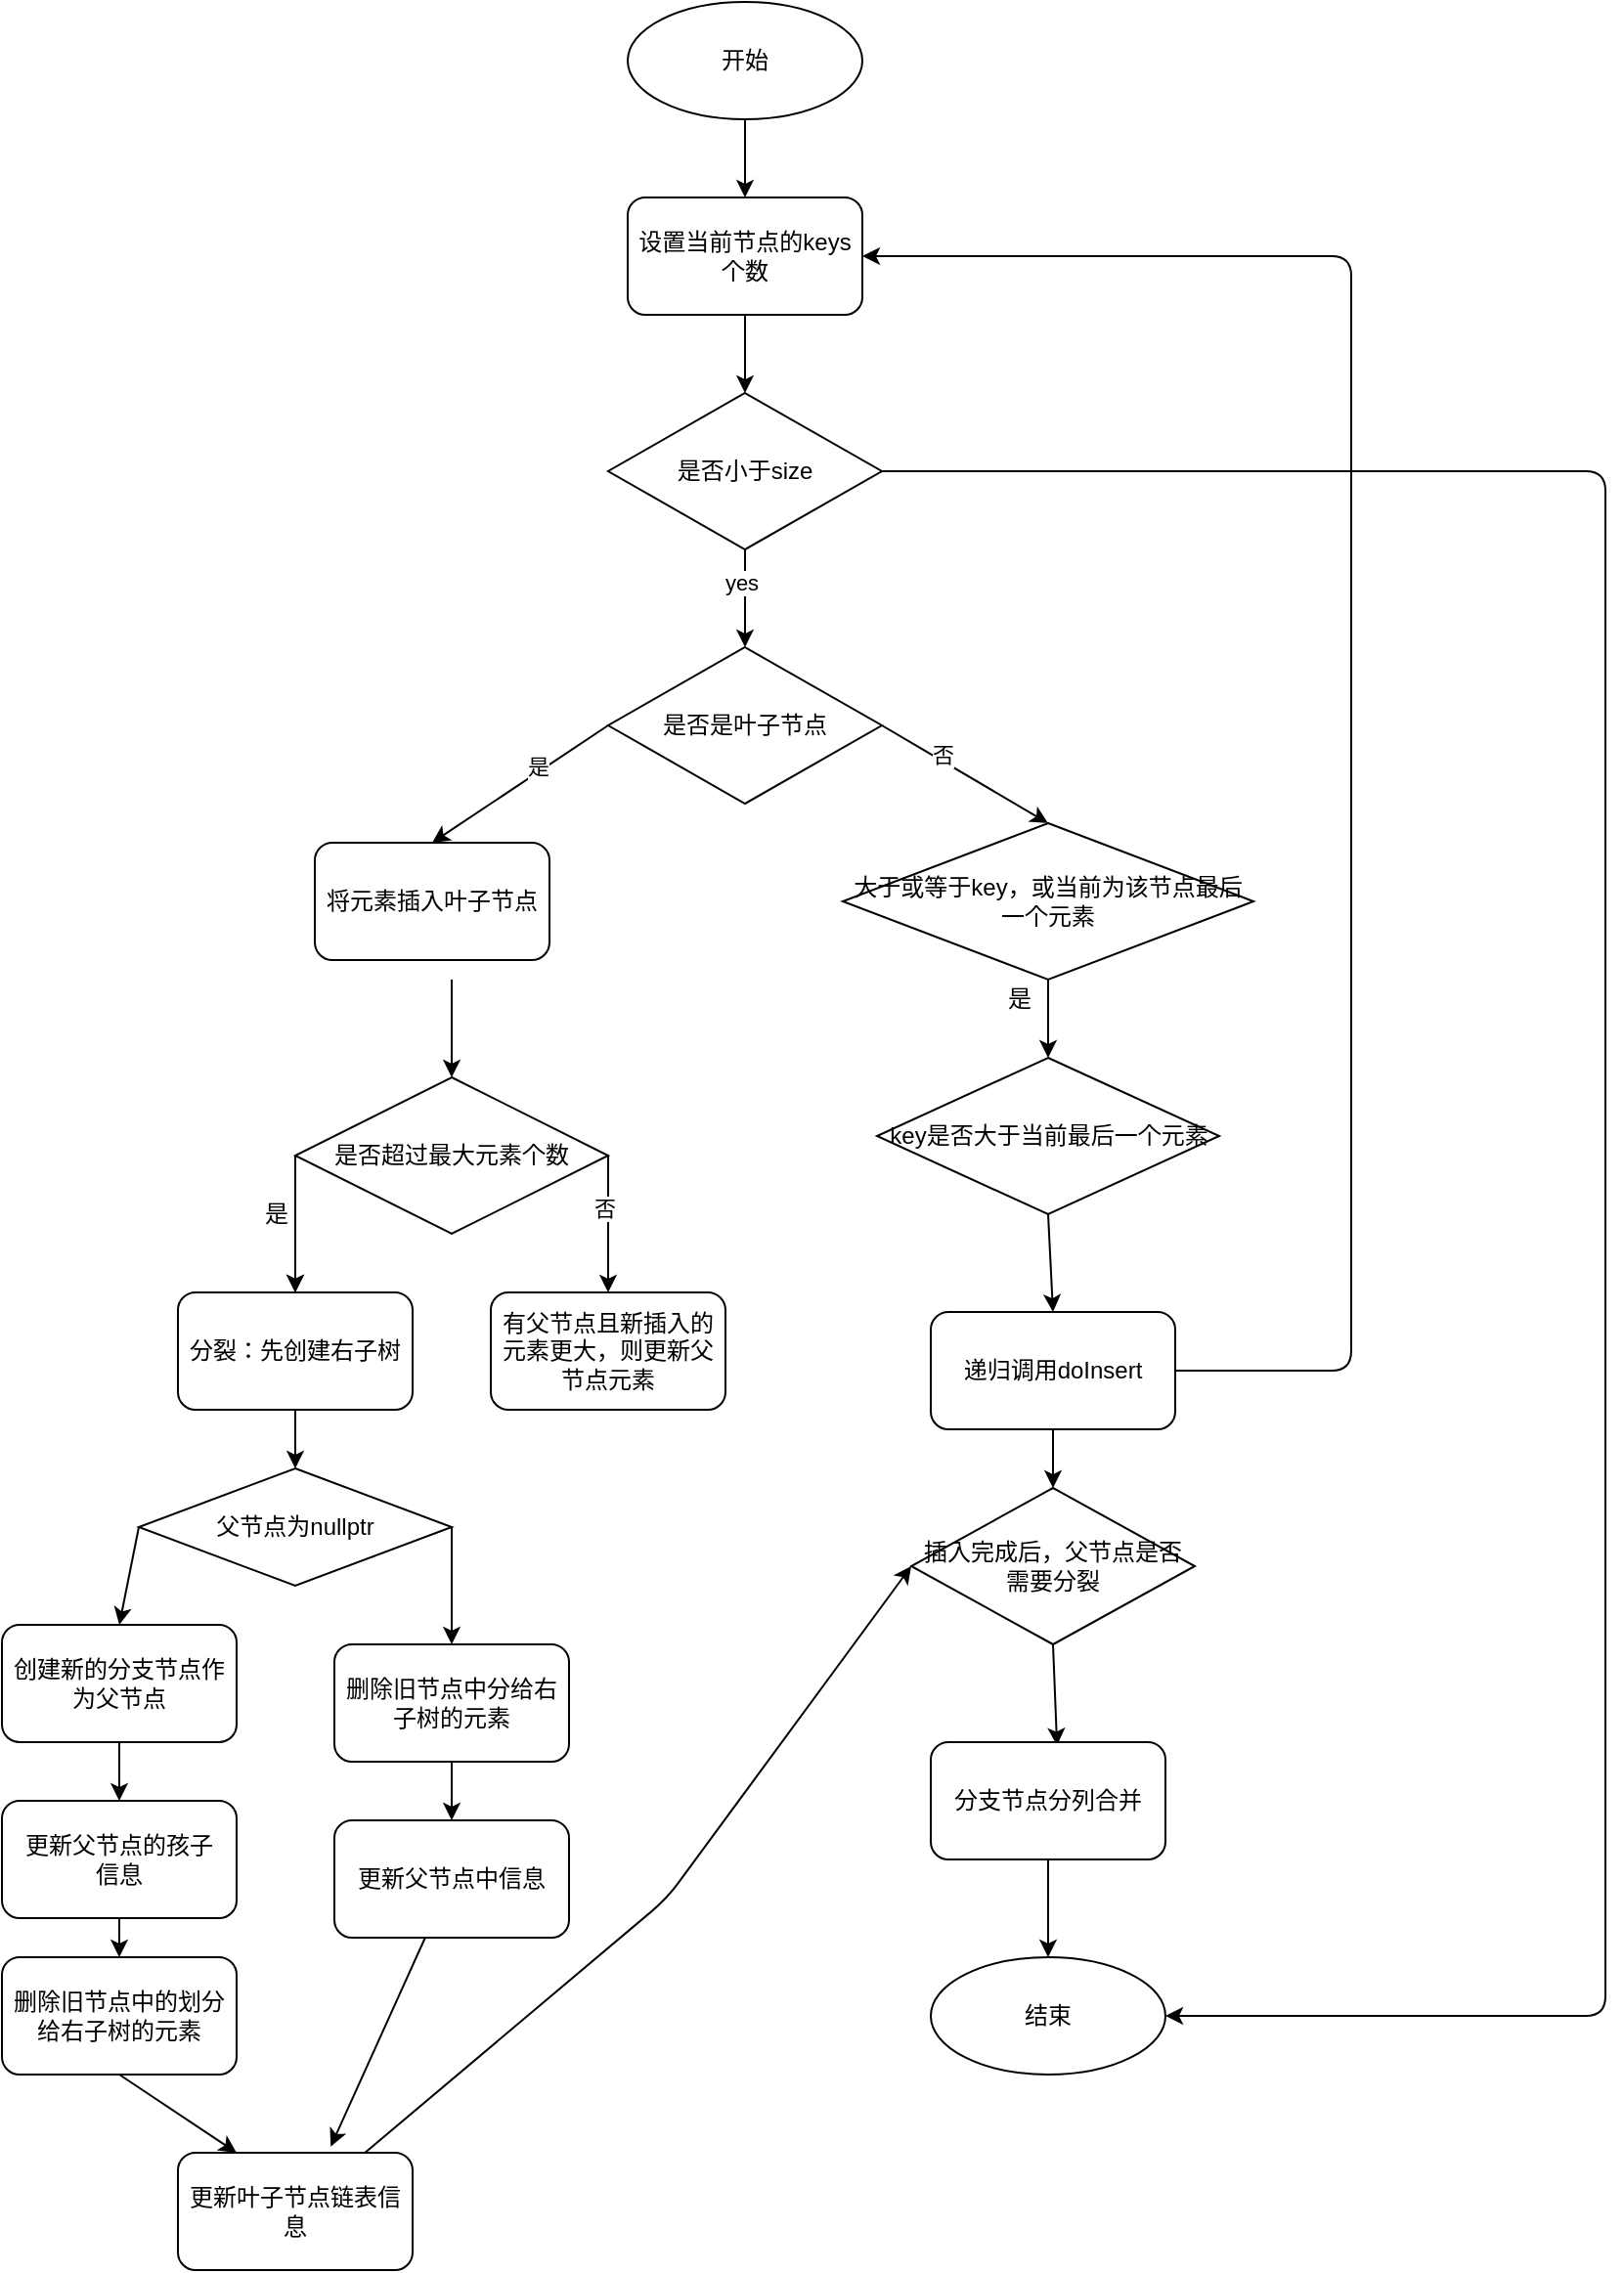 <mxfile>
    <diagram id="NHMROHiG7nfLMV9G2L-h" name="第 1 页">
        <mxGraphModel dx="776" dy="970" grid="1" gridSize="10" guides="1" tooltips="1" connect="1" arrows="1" fold="1" page="1" pageScale="1" pageWidth="827" pageHeight="1169" math="0" shadow="0">
            <root>
                <mxCell id="0"/>
                <mxCell id="1" parent="0"/>
                <mxCell id="34" style="edgeStyle=none;html=1;entryX=0.5;entryY=0;entryDx=0;entryDy=0;" edge="1" parent="1" source="3" target="4">
                    <mxGeometry relative="1" as="geometry"/>
                </mxCell>
                <mxCell id="3" value="开始" style="ellipse;whiteSpace=wrap;html=1;" vertex="1" parent="1">
                    <mxGeometry x="410" y="30" width="120" height="60" as="geometry"/>
                </mxCell>
                <mxCell id="35" style="edgeStyle=none;html=1;entryX=0.5;entryY=0;entryDx=0;entryDy=0;" edge="1" parent="1" source="4" target="5">
                    <mxGeometry relative="1" as="geometry"/>
                </mxCell>
                <mxCell id="4" value="设置当前节点的keys个数" style="rounded=1;whiteSpace=wrap;html=1;" vertex="1" parent="1">
                    <mxGeometry x="410" y="130" width="120" height="60" as="geometry"/>
                </mxCell>
                <UserObject label="" tooltip="是" id="7">
                    <mxCell style="edgeStyle=none;html=1;exitX=0.5;exitY=1;exitDx=0;exitDy=0;entryX=0.5;entryY=0;entryDx=0;entryDy=0;" edge="1" parent="1" source="5" target="12">
                        <mxGeometry relative="1" as="geometry">
                            <mxPoint x="400" y="400" as="targetPoint"/>
                        </mxGeometry>
                    </mxCell>
                </UserObject>
                <mxCell id="8" value="yes&lt;br&gt;" style="edgeLabel;html=1;align=center;verticalAlign=middle;resizable=0;points=[];" vertex="1" connectable="0" parent="7">
                    <mxGeometry x="-0.332" y="-2" relative="1" as="geometry">
                        <mxPoint as="offset"/>
                    </mxGeometry>
                </mxCell>
                <mxCell id="74" style="edgeStyle=none;html=1;exitX=1;exitY=0.5;exitDx=0;exitDy=0;entryX=1;entryY=0.5;entryDx=0;entryDy=0;" edge="1" parent="1" source="5" target="56">
                    <mxGeometry relative="1" as="geometry">
                        <Array as="points">
                            <mxPoint x="910" y="270"/>
                            <mxPoint x="910" y="1060"/>
                        </Array>
                    </mxGeometry>
                </mxCell>
                <mxCell id="5" value="是否小于size" style="rhombus;whiteSpace=wrap;html=1;" vertex="1" parent="1">
                    <mxGeometry x="400" y="230" width="140" height="80" as="geometry"/>
                </mxCell>
                <mxCell id="36" style="edgeStyle=none;html=1;entryX=0.5;entryY=0;entryDx=0;entryDy=0;exitX=0;exitY=0.5;exitDx=0;exitDy=0;" edge="1" parent="1" source="12" target="18">
                    <mxGeometry relative="1" as="geometry"/>
                </mxCell>
                <mxCell id="38" value="是" style="edgeLabel;html=1;align=center;verticalAlign=middle;resizable=0;points=[];" vertex="1" connectable="0" parent="36">
                    <mxGeometry x="-0.23" y="-3" relative="1" as="geometry">
                        <mxPoint as="offset"/>
                    </mxGeometry>
                </mxCell>
                <mxCell id="37" style="edgeStyle=none;html=1;exitX=1;exitY=0.5;exitDx=0;exitDy=0;entryX=0.5;entryY=0;entryDx=0;entryDy=0;" edge="1" parent="1" source="12" target="13">
                    <mxGeometry relative="1" as="geometry"/>
                </mxCell>
                <mxCell id="39" value="否" style="edgeLabel;html=1;align=center;verticalAlign=middle;resizable=0;points=[];" vertex="1" connectable="0" parent="37">
                    <mxGeometry x="-0.317" y="3" relative="1" as="geometry">
                        <mxPoint as="offset"/>
                    </mxGeometry>
                </mxCell>
                <mxCell id="12" value="是否是叶子节点" style="rhombus;whiteSpace=wrap;html=1;" vertex="1" parent="1">
                    <mxGeometry x="400" y="360" width="140" height="80" as="geometry"/>
                </mxCell>
                <mxCell id="54" style="edgeStyle=none;html=1;exitX=0.5;exitY=1;exitDx=0;exitDy=0;entryX=0.5;entryY=0;entryDx=0;entryDy=0;" edge="1" parent="1" source="13" target="14">
                    <mxGeometry relative="1" as="geometry"/>
                </mxCell>
                <mxCell id="13" value="大于或等于key，或当前为该节点最后一个元素" style="rhombus;whiteSpace=wrap;html=1;" vertex="1" parent="1">
                    <mxGeometry x="520" y="450" width="210" height="80" as="geometry"/>
                </mxCell>
                <mxCell id="60" style="edgeStyle=none;html=1;exitX=0.5;exitY=1;exitDx=0;exitDy=0;entryX=0.5;entryY=0;entryDx=0;entryDy=0;" edge="1" parent="1" source="14" target="16">
                    <mxGeometry relative="1" as="geometry"/>
                </mxCell>
                <mxCell id="14" value="key是否大于当前最后一个元素" style="rhombus;whiteSpace=wrap;html=1;" vertex="1" parent="1">
                    <mxGeometry x="537.5" y="570" width="175" height="80" as="geometry"/>
                </mxCell>
                <mxCell id="61" style="edgeStyle=none;html=1;entryX=1;entryY=0.5;entryDx=0;entryDy=0;exitX=1;exitY=0.5;exitDx=0;exitDy=0;" edge="1" parent="1" source="16" target="4">
                    <mxGeometry relative="1" as="geometry">
                        <mxPoint x="700" y="730" as="sourcePoint"/>
                        <Array as="points">
                            <mxPoint x="780" y="730"/>
                            <mxPoint x="780" y="160"/>
                        </Array>
                    </mxGeometry>
                </mxCell>
                <mxCell id="63" style="edgeStyle=none;html=1;entryX=0.5;entryY=0;entryDx=0;entryDy=0;" edge="1" parent="1" source="16" target="32">
                    <mxGeometry relative="1" as="geometry"/>
                </mxCell>
                <mxCell id="16" value="递归调用doInsert" style="rounded=1;whiteSpace=wrap;html=1;" vertex="1" parent="1">
                    <mxGeometry x="565" y="700" width="125" height="60" as="geometry"/>
                </mxCell>
                <mxCell id="40" style="edgeStyle=none;html=1;entryX=0.5;entryY=0;entryDx=0;entryDy=0;" edge="1" parent="1" target="19">
                    <mxGeometry relative="1" as="geometry">
                        <mxPoint x="320" y="530" as="sourcePoint"/>
                    </mxGeometry>
                </mxCell>
                <mxCell id="18" value="将元素插入叶子节点" style="rounded=1;whiteSpace=wrap;html=1;" vertex="1" parent="1">
                    <mxGeometry x="250" y="460" width="120" height="60" as="geometry"/>
                </mxCell>
                <mxCell id="41" style="edgeStyle=none;html=1;entryX=0.5;entryY=0;entryDx=0;entryDy=0;exitX=0;exitY=0.5;exitDx=0;exitDy=0;startArrow=none;" edge="1" parent="1" target="20">
                    <mxGeometry relative="1" as="geometry">
                        <mxPoint x="240" y="665" as="sourcePoint"/>
                    </mxGeometry>
                </mxCell>
                <mxCell id="42" style="edgeStyle=none;html=1;exitX=1;exitY=0.5;exitDx=0;exitDy=0;" edge="1" parent="1" source="19" target="31">
                    <mxGeometry relative="1" as="geometry">
                        <Array as="points"/>
                    </mxGeometry>
                </mxCell>
                <mxCell id="44" value="否" style="edgeLabel;html=1;align=center;verticalAlign=middle;resizable=0;points=[];" vertex="1" connectable="0" parent="42">
                    <mxGeometry x="-0.24" y="-2" relative="1" as="geometry">
                        <mxPoint as="offset"/>
                    </mxGeometry>
                </mxCell>
                <mxCell id="68" style="edgeStyle=none;html=1;exitX=0;exitY=0.5;exitDx=0;exitDy=0;entryX=0.5;entryY=0;entryDx=0;entryDy=0;" edge="1" parent="1" source="19" target="20">
                    <mxGeometry relative="1" as="geometry"/>
                </mxCell>
                <mxCell id="19" value="是否超过最大元素个数" style="rhombus;whiteSpace=wrap;html=1;" vertex="1" parent="1">
                    <mxGeometry x="240" y="580" width="160" height="80" as="geometry"/>
                </mxCell>
                <mxCell id="46" style="edgeStyle=none;html=1;entryX=0.5;entryY=0;entryDx=0;entryDy=0;" edge="1" parent="1" source="20" target="22">
                    <mxGeometry relative="1" as="geometry"/>
                </mxCell>
                <mxCell id="20" value="分裂：先创建右子树" style="rounded=1;whiteSpace=wrap;html=1;" vertex="1" parent="1">
                    <mxGeometry x="180" y="690" width="120" height="60" as="geometry"/>
                </mxCell>
                <mxCell id="47" style="edgeStyle=none;html=1;exitX=0;exitY=0.5;exitDx=0;exitDy=0;entryX=0.5;entryY=0;entryDx=0;entryDy=0;" edge="1" parent="1" source="22" target="23">
                    <mxGeometry relative="1" as="geometry"/>
                </mxCell>
                <mxCell id="48" style="edgeStyle=none;html=1;exitX=1;exitY=0.5;exitDx=0;exitDy=0;" edge="1" parent="1" source="22" target="27">
                    <mxGeometry relative="1" as="geometry"/>
                </mxCell>
                <mxCell id="22" value="父节点为nullptr" style="rhombus;whiteSpace=wrap;html=1;" vertex="1" parent="1">
                    <mxGeometry x="160" y="780" width="160" height="60" as="geometry"/>
                </mxCell>
                <mxCell id="49" style="edgeStyle=none;html=1;entryX=0.5;entryY=0;entryDx=0;entryDy=0;" edge="1" parent="1" source="23" target="24">
                    <mxGeometry relative="1" as="geometry"/>
                </mxCell>
                <mxCell id="23" value="创建新的分支节点作为父节点" style="rounded=1;whiteSpace=wrap;html=1;" vertex="1" parent="1">
                    <mxGeometry x="90" y="860" width="120" height="60" as="geometry"/>
                </mxCell>
                <mxCell id="51" style="edgeStyle=none;html=1;entryX=0.5;entryY=0;entryDx=0;entryDy=0;" edge="1" parent="1" source="24" target="26">
                    <mxGeometry relative="1" as="geometry"/>
                </mxCell>
                <mxCell id="24" value="更新父节点的孩子&lt;br&gt;信息" style="rounded=1;whiteSpace=wrap;html=1;" vertex="1" parent="1">
                    <mxGeometry x="90" y="950" width="120" height="60" as="geometry"/>
                </mxCell>
                <mxCell id="52" style="edgeStyle=none;html=1;exitX=0.5;exitY=1;exitDx=0;exitDy=0;entryX=0.25;entryY=0;entryDx=0;entryDy=0;" edge="1" parent="1" source="26" target="29">
                    <mxGeometry relative="1" as="geometry"/>
                </mxCell>
                <mxCell id="26" value="删除旧节点中的划分给右子树的元素" style="rounded=1;whiteSpace=wrap;html=1;" vertex="1" parent="1">
                    <mxGeometry x="90" y="1030" width="120" height="60" as="geometry"/>
                </mxCell>
                <mxCell id="50" style="edgeStyle=none;html=1;" edge="1" parent="1" source="27" target="28">
                    <mxGeometry relative="1" as="geometry"/>
                </mxCell>
                <mxCell id="27" value="删除旧节点中分给右子树的元素" style="rounded=1;whiteSpace=wrap;html=1;" vertex="1" parent="1">
                    <mxGeometry x="260" y="870" width="120" height="60" as="geometry"/>
                </mxCell>
                <mxCell id="53" style="edgeStyle=none;html=1;entryX=0.651;entryY=-0.053;entryDx=0;entryDy=0;entryPerimeter=0;" edge="1" parent="1" source="28" target="29">
                    <mxGeometry relative="1" as="geometry"/>
                </mxCell>
                <mxCell id="28" value="更新父节点中信息" style="rounded=1;whiteSpace=wrap;html=1;" vertex="1" parent="1">
                    <mxGeometry x="260" y="960" width="120" height="60" as="geometry"/>
                </mxCell>
                <mxCell id="70" style="edgeStyle=none;html=1;entryX=0;entryY=0.5;entryDx=0;entryDy=0;" edge="1" parent="1" source="29" target="32">
                    <mxGeometry relative="1" as="geometry">
                        <mxPoint x="550" y="820" as="targetPoint"/>
                        <Array as="points">
                            <mxPoint x="430" y="1000"/>
                        </Array>
                    </mxGeometry>
                </mxCell>
                <mxCell id="29" value="更新叶子节点链表信息" style="rounded=1;whiteSpace=wrap;html=1;" vertex="1" parent="1">
                    <mxGeometry x="180" y="1130" width="120" height="60" as="geometry"/>
                </mxCell>
                <mxCell id="31" value="有父节点且新插入的元素更大，则更新父节点元素" style="rounded=1;whiteSpace=wrap;html=1;" vertex="1" parent="1">
                    <mxGeometry x="340" y="690" width="120" height="60" as="geometry"/>
                </mxCell>
                <mxCell id="64" style="edgeStyle=none;html=1;exitX=0.5;exitY=1;exitDx=0;exitDy=0;entryX=0.538;entryY=0.029;entryDx=0;entryDy=0;entryPerimeter=0;" edge="1" parent="1" source="32" target="33">
                    <mxGeometry relative="1" as="geometry"/>
                </mxCell>
                <mxCell id="32" value="插入完成后，父节点是否需要分裂" style="rhombus;whiteSpace=wrap;html=1;" vertex="1" parent="1">
                    <mxGeometry x="555" y="790" width="145" height="80" as="geometry"/>
                </mxCell>
                <mxCell id="71" style="edgeStyle=none;html=1;exitX=0.5;exitY=1;exitDx=0;exitDy=0;entryX=0.5;entryY=0;entryDx=0;entryDy=0;" edge="1" parent="1" source="33" target="56">
                    <mxGeometry relative="1" as="geometry"/>
                </mxCell>
                <mxCell id="33" value="分支节点分列合并" style="rounded=1;whiteSpace=wrap;html=1;" vertex="1" parent="1">
                    <mxGeometry x="565" y="920" width="120" height="60" as="geometry"/>
                </mxCell>
                <mxCell id="55" value="是" style="text;html=1;align=center;verticalAlign=middle;resizable=0;points=[];autosize=1;strokeColor=none;fillColor=none;" vertex="1" parent="1">
                    <mxGeometry x="590" y="525" width="40" height="30" as="geometry"/>
                </mxCell>
                <mxCell id="56" value="结束" style="ellipse;whiteSpace=wrap;html=1;" vertex="1" parent="1">
                    <mxGeometry x="565" y="1030" width="120" height="60" as="geometry"/>
                </mxCell>
                <mxCell id="69" value="是" style="text;html=1;align=center;verticalAlign=middle;resizable=0;points=[];autosize=1;strokeColor=none;fillColor=none;" vertex="1" parent="1">
                    <mxGeometry x="210" y="635" width="40" height="30" as="geometry"/>
                </mxCell>
            </root>
        </mxGraphModel>
    </diagram>
</mxfile>